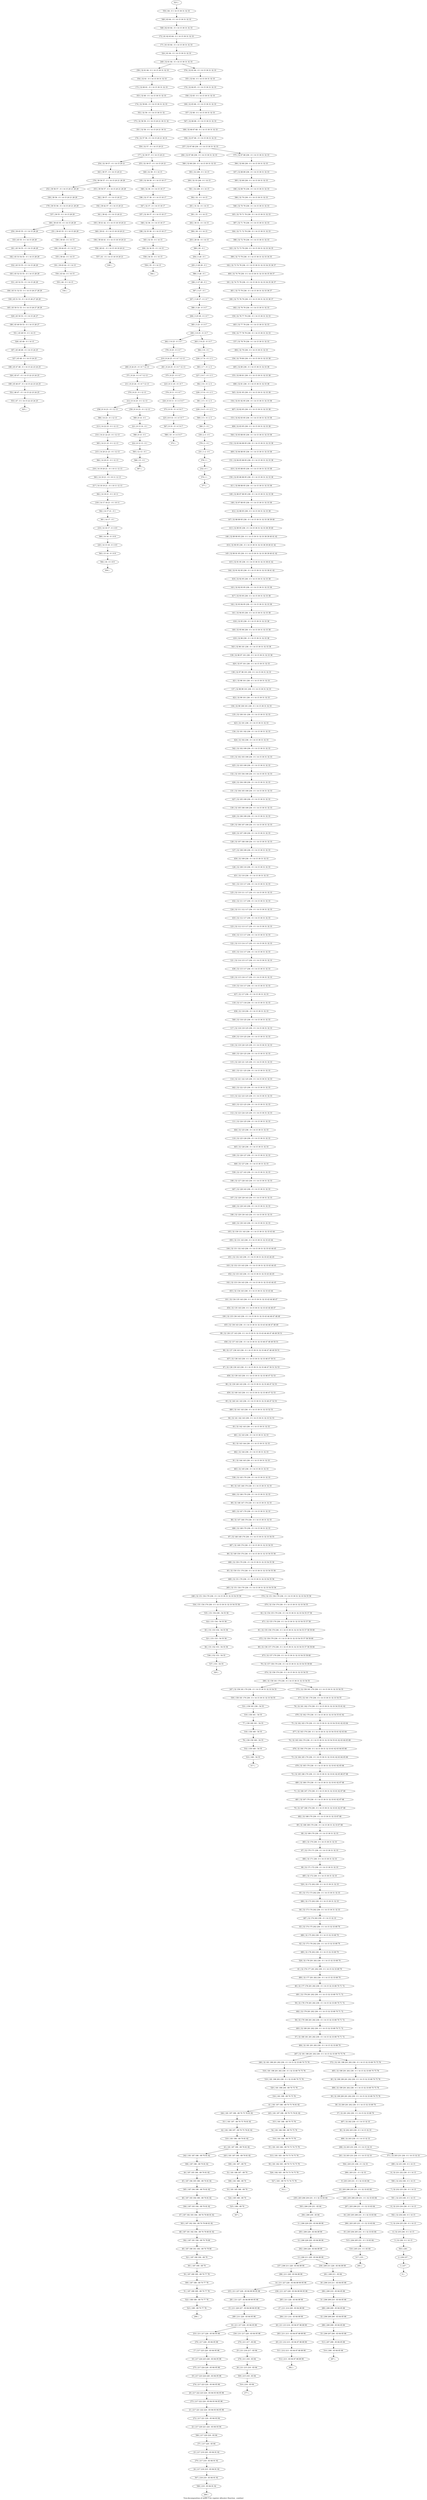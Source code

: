 digraph G {
graph [label="Tree-decomposition of width 5 for register allocator (function _comline)"]
0[label="0 | : "];
1[label="1 | 237 : "];
2[label="2 | 236 237 : "];
3[label="3 | 32 236 : 0 1 14 15 "];
4[label="4 | 32 235 236 : 0 1 14 15 "];
5[label="5 | 32 234 235 236 : 0 1 14 15 "];
6[label="6 | 32 233 234 236 : 0 1 14 15 "];
7[label="7 | 32 232 233 236 : 0 1 14 15 "];
8[label="8 | 32 231 232 236 : 0 1 14 15 "];
9[label="9 | 203 230 231 : 0 1 32 33 83 84 "];
10[label="10 | 203 206 230 231 : 0 1 32 33 83 84 "];
11[label="11 | 206 229 230 : 83 84 89 90 "];
12[label="12 | 206 228 229 : 83 84 89 90 "];
13[label="13 | 206 211 228 : 83 84 89 90 "];
14[label="14 | 211 227 228 : 83 84 89 90 95 96 "];
15[label="15 | 211 226 227 : 83 84 89 90 95 96 "];
16[label="16 | 211 217 226 : 83 84 95 96 "];
17[label="17 | 217 225 226 : 83 84 95 96 "];
18[label="18 | 217 224 225 226 : 83 84 95 96 "];
19[label="19 | 217 223 224 226 : 83 84 95 96 "];
20[label="20 | 217 222 223 224 : 83 84 93 94 95 96 "];
21[label="21 | 217 221 222 224 : 83 84 93 94 95 96 "];
22[label="22 | 217 220 221 224 : 83 84 93 94 "];
23[label="23 | 217 219 220 : 83 84 91 92 "];
24[label="24 | 217 218 219 : 83 84 91 92 "];
25[label="25 | 211 216 217 : 83 84 "];
26[label="26 | 211 215 216 : 83 84 "];
27[label="27 | 211 214 228 : 83 84 89 90 "];
28[label="28 | 211 213 214 : 83 84 87 88 89 90 "];
29[label="29 | 211 212 213 : 83 84 87 88 89 90 "];
30[label="30 | 206 210 211 : 83 84 85 86 "];
31[label="31 | 206 209 210 : 83 84 85 86 "];
32[label="32 | 206 208 209 : 83 84 85 86 "];
33[label="33 | 206 207 208 : 83 84 85 86 "];
34[label="34 | 203 205 206 231 : 0 1 32 33 83 84 "];
35[label="35 | 203 204 205 231 : 0 1 32 33 83 84 "];
36[label="36 | 32 202 203 236 : 0 1 14 15 32 33 "];
37[label="37 | 32 201 202 236 : 0 1 14 15 32 33 69 70 "];
38[label="38 | 32 200 201 202 236 : 0 1 14 15 32 33 69 70 "];
39[label="39 | 32 199 200 201 202 236 : 0 1 14 15 32 33 69 70 75 76 "];
40[label="40 | 32 198 199 201 202 236 : 0 1 14 15 32 33 69 70 75 76 "];
41[label="41 | 181 197 198 : 69 70 75 76 81 82 "];
42[label="42 | 181 196 197 : 69 70 75 76 81 82 "];
43[label="43 | 181 187 196 : 69 70 81 82 "];
44[label="44 | 187 195 196 : 69 70 81 82 "];
45[label="45 | 187 194 195 196 : 69 70 81 82 "];
46[label="46 | 187 193 194 196 : 69 70 81 82 "];
47[label="47 | 187 192 193 194 : 69 70 79 80 81 82 "];
48[label="48 | 187 191 192 194 : 69 70 79 80 81 82 "];
49[label="49 | 187 190 191 194 : 69 70 79 80 "];
50[label="50 | 187 189 190 : 69 70 77 78 "];
51[label="51 | 187 188 189 : 69 70 77 78 "];
52[label="52 | 181 186 187 : 69 70 "];
53[label="53 | 181 185 186 : 69 70 "];
54[label="54 | 181 184 198 : 69 70 75 76 "];
55[label="55 | 181 183 184 : 69 70 73 74 75 76 "];
56[label="56 | 181 182 183 : 69 70 73 74 75 76 "];
57[label="57 | 32 180 181 201 202 236 : 0 1 14 15 32 33 69 70 71 72 "];
58[label="58 | 32 179 180 201 202 236 : 0 1 14 15 32 33 69 70 71 72 "];
59[label="59 | 32 178 179 201 202 236 : 0 1 14 15 32 33 69 70 71 72 "];
60[label="60 | 32 177 178 201 202 236 : 0 1 14 15 32 33 69 70 71 72 "];
61[label="61 | 32 176 177 201 202 236 : 0 1 14 15 32 33 69 70 "];
62[label="62 | 32 175 176 202 236 : 0 1 14 15 32 33 69 70 "];
63[label="63 | 32 174 175 202 236 : 0 1 14 15 32 33 69 70 "];
64[label="64 | 32 173 174 202 236 : 0 1 14 15 30 31 32 33 "];
65[label="65 | 32 172 173 202 236 : 0 1 14 15 30 31 32 33 "];
66[label="66 | 32 171 172 236 : 0 1 14 15 30 31 32 33 "];
67[label="67 | 32 170 171 236 : 0 1 14 15 30 31 32 33 "];
68[label="68 | 32 169 170 236 : 0 1 14 15 30 31 32 33 "];
69[label="69 | 32 168 169 170 236 : 0 1 14 15 30 31 32 33 67 68 "];
70[label="70 | 32 167 168 170 236 : 0 1 14 15 30 31 32 33 61 62 67 68 "];
71[label="71 | 32 166 167 170 236 : 0 1 14 15 30 31 32 33 61 62 67 68 "];
72[label="72 | 32 165 166 170 236 : 0 1 14 15 30 31 32 33 61 62 65 66 67 68 "];
73[label="73 | 32 164 165 170 236 : 0 1 14 15 30 31 32 33 61 62 63 64 65 66 "];
74[label="74 | 32 163 164 170 236 : 0 1 14 15 30 31 32 33 54 55 61 62 63 64 65 66 "];
75[label="75 | 32 162 163 170 236 : 0 1 14 15 30 31 32 33 54 55 61 62 63 64 "];
76[label="76 | 32 161 162 170 236 : 0 1 14 15 30 31 32 33 54 55 61 62 "];
77[label="77 | 158 160 161 : 54 55 "];
78[label="78 | 158 159 160 : 54 55 "];
79[label="79 | 32 157 158 170 236 : 0 1 14 15 30 31 32 33 54 55 59 60 "];
80[label="80 | 32 156 157 170 236 : 0 1 14 15 30 31 32 33 54 55 57 58 59 60 "];
81[label="81 | 32 155 156 170 236 : 0 1 14 15 30 31 32 33 54 55 57 58 59 60 "];
82[label="82 | 32 154 155 170 236 : 0 1 14 15 30 31 32 33 54 55 57 58 "];
83[label="83 | 151 153 154 : 54 55 56 "];
84[label="84 | 151 152 153 : 54 55 56 "];
85[label="85 | 32 150 151 170 236 : 0 1 14 15 30 31 32 33 54 55 56 "];
86[label="86 | 32 149 150 170 236 : 0 1 14 15 30 31 32 33 54 55 56 "];
87[label="87 | 32 148 149 170 236 : 0 1 14 15 30 31 32 33 54 55 "];
88[label="88 | 32 147 148 170 236 : 0 1 14 15 30 31 32 33 "];
89[label="89 | 32 146 147 170 236 : 0 1 14 15 30 31 32 33 "];
90[label="90 | 32 145 146 170 236 : 0 1 14 15 30 31 32 33 "];
91[label="91 | 32 144 145 236 : 0 1 14 15 30 31 32 33 "];
92[label="92 | 32 143 144 236 : 0 1 14 15 30 31 32 33 "];
93[label="93 | 32 142 143 236 : 0 1 14 15 30 31 32 33 "];
94[label="94 | 32 141 142 143 236 : 0 1 14 15 30 31 32 33 52 53 "];
95[label="95 | 32 140 141 143 236 : 0 1 14 15 30 31 32 33 46 47 52 53 "];
96[label="96 | 32 139 140 143 236 : 0 1 14 15 30 31 32 33 46 47 52 53 "];
97[label="97 | 32 138 139 143 236 : 0 1 14 15 30 31 32 33 46 47 50 51 52 53 "];
98[label="98 | 32 137 138 143 236 : 0 1 14 15 30 31 32 33 46 47 48 49 50 51 "];
99[label="99 | 32 136 137 143 236 : 0 1 14 15 30 31 32 33 43 44 46 47 48 49 50 51 "];
100[label="100 | 32 135 136 143 236 : 0 1 14 15 30 31 32 33 43 44 46 47 48 49 "];
101[label="101 | 32 134 135 143 236 : 0 1 14 15 30 31 32 33 43 44 46 47 "];
102[label="102 | 32 133 134 143 236 : 0 1 14 15 30 31 32 33 43 44 45 "];
103[label="103 | 32 132 133 143 236 : 0 1 14 15 30 31 32 33 43 44 45 "];
104[label="104 | 32 131 132 143 236 : 0 1 14 15 30 31 32 33 43 44 45 "];
105[label="105 | 32 130 131 143 236 : 0 1 14 15 30 31 32 33 43 44 "];
106[label="106 | 32 129 130 143 236 : 0 1 14 15 30 31 32 33 "];
107[label="107 | 32 128 129 143 236 : 0 1 14 15 30 31 32 33 "];
108[label="108 | 32 127 128 143 236 : 0 1 14 15 30 31 32 33 "];
109[label="109 | 32 126 127 236 : 0 1 14 15 30 31 32 33 "];
110[label="110 | 32 125 126 236 : 0 1 14 15 30 31 32 33 "];
111[label="111 | 32 124 125 236 : 0 1 14 15 30 31 32 33 "];
112[label="112 | 32 123 124 125 236 : 0 1 14 15 30 31 32 33 "];
113[label="113 | 32 122 123 125 236 : 0 1 14 15 30 31 32 33 "];
114[label="114 | 32 121 122 125 236 : 0 1 14 15 30 31 32 33 "];
115[label="115 | 32 120 121 125 236 : 0 1 14 15 30 31 32 33 "];
116[label="116 | 32 119 120 125 236 : 0 1 14 15 30 31 32 33 "];
117[label="117 | 32 118 119 125 236 : 0 1 14 15 30 31 32 33 "];
118[label="118 | 32 117 118 236 : 0 1 14 15 30 31 32 33 "];
119[label="119 | 32 116 117 236 : 0 1 14 15 30 31 32 33 "];
120[label="120 | 32 115 116 117 236 : 0 1 14 15 30 31 32 33 "];
121[label="121 | 32 114 115 117 236 : 0 1 14 15 30 31 32 33 "];
122[label="122 | 32 113 114 117 236 : 0 1 14 15 30 31 32 33 "];
123[label="123 | 32 112 113 117 236 : 0 1 14 15 30 31 32 33 "];
124[label="124 | 32 111 112 117 236 : 0 1 14 15 30 31 32 33 "];
125[label="125 | 32 110 111 117 236 : 0 1 14 15 30 31 32 33 "];
126[label="126 | 32 109 110 236 : 0 1 14 15 30 31 32 33 "];
127[label="127 | 32 108 109 236 : 0 1 14 15 30 31 32 33 "];
128[label="128 | 32 107 108 109 236 : 0 1 14 15 30 31 32 33 "];
129[label="129 | 32 106 107 109 236 : 0 1 14 15 30 31 32 33 "];
130[label="130 | 32 105 106 109 236 : 0 1 14 15 30 31 32 33 "];
131[label="131 | 32 104 105 109 236 : 0 1 14 15 30 31 32 33 "];
132[label="132 | 32 103 104 109 236 : 0 1 14 15 30 31 32 33 "];
133[label="133 | 32 102 103 109 236 : 0 1 14 15 30 31 32 33 "];
134[label="134 | 32 101 102 236 : 0 1 14 15 30 31 32 33 "];
135[label="135 | 32 100 101 236 : 0 1 14 15 30 31 32 33 "];
136[label="136 | 32 99 100 101 236 : 0 1 14 15 30 31 32 33 "];
137[label="137 | 32 98 99 101 236 : 0 1 14 15 30 31 32 33 "];
138[label="138 | 32 97 98 101 236 : 0 1 14 15 30 31 32 33 "];
139[label="139 | 32 96 97 101 236 : 0 1 14 15 30 31 32 33 38 "];
140[label="140 | 32 95 96 236 : 0 1 14 15 30 31 32 33 38 "];
141[label="141 | 32 94 95 236 : 0 1 14 15 30 31 32 33 38 "];
142[label="142 | 32 93 94 95 236 : 0 1 14 15 30 31 32 33 38 "];
143[label="143 | 32 92 93 95 236 : 0 1 14 15 30 31 32 33 38 "];
144[label="144 | 32 91 92 95 236 : 0 1 14 15 30 31 32 33 38 41 42 "];
145[label="145 | 32 90 91 95 236 : 0 1 14 15 30 31 32 33 38 39 40 41 42 "];
146[label="146 | 32 89 90 95 236 : 0 1 14 15 30 31 32 33 38 39 40 41 42 "];
147[label="147 | 32 88 89 95 236 : 0 1 14 15 30 31 32 33 38 39 40 "];
148[label="148 | 32 87 88 95 236 : 0 1 14 15 30 31 32 33 38 "];
149[label="149 | 32 86 87 88 95 236 : 0 1 14 15 30 31 32 33 38 "];
150[label="150 | 32 85 86 88 95 236 : 0 1 14 15 30 31 32 33 38 "];
151[label="151 | 32 84 85 88 95 236 : 0 1 14 15 30 31 32 33 38 "];
152[label="152 | 32 83 84 88 95 236 : 0 1 14 15 30 31 32 33 38 "];
153[label="153 | 32 82 83 95 236 : 0 1 14 15 30 31 32 33 38 "];
154[label="154 | 32 81 82 95 236 : 0 1 14 15 30 31 32 33 38 "];
155[label="155 | 32 80 81 236 : 0 1 14 15 30 31 32 33 38 "];
156[label="156 | 32 79 80 236 : 0 1 14 15 30 31 32 33 38 "];
157[label="157 | 32 78 79 236 : 0 1 14 15 30 31 32 33 "];
158[label="158 | 32 77 78 79 236 : 0 1 14 15 30 31 32 33 "];
159[label="159 | 32 76 77 79 236 : 0 1 14 15 30 31 32 33 "];
160[label="160 | 32 75 76 79 236 : 0 1 14 15 30 31 32 33 36 37 "];
161[label="161 | 32 74 75 79 236 : 0 1 14 15 30 31 32 33 34 35 36 37 "];
162[label="162 | 32 73 74 79 236 : 0 1 14 15 30 31 32 33 34 35 36 37 "];
163[label="163 | 32 72 73 79 236 : 0 1 14 15 30 31 32 33 34 35 "];
164[label="164 | 32 71 72 79 236 : 0 1 14 15 30 31 32 33 "];
165[label="165 | 32 70 71 79 236 : 0 1 14 15 30 31 32 33 "];
166[label="166 | 32 69 70 236 : 0 1 14 15 30 31 32 33 "];
167[label="167 | 32 68 69 236 : 0 1 14 15 30 31 32 33 "];
168[label="168 | 32 66 67 68 : 0 1 14 15 30 31 32 33 "];
169[label="169 | 32 65 66 : 0 1 14 15 30 31 32 33 "];
170[label="170 | 32 64 65 : 0 1 14 15 30 31 32 33 "];
171[label="171 | 61 63 64 : 0 1 14 15 30 31 32 33 "];
172[label="172 | 61 62 63 64 : 0 1 14 15 30 31 32 33 "];
173[label="173 | 32 60 61 : 0 1 14 15 30 31 32 33 "];
174[label="174 | 32 59 60 : 0 1 14 15 30 31 32 33 "];
175[label="175 | 32 58 59 : 0 1 14 15 20 21 30 31 32 "];
176[label="176 | 32 57 58 : 0 1 14 15 20 21 30 31 "];
177[label="177 | 32 39 57 : 0 1 14 15 20 21 "];
178[label="178 | 39 56 57 : 0 1 14 15 20 21 28 29 "];
179[label="179 | 39 55 56 : 0 1 14 15 20 21 28 29 "];
180[label="180 | 39 45 55 : 0 1 14 15 28 29 "];
181[label="181 | 45 54 55 : 0 1 14 15 28 29 "];
182[label="182 | 45 53 54 55 : 0 1 14 15 28 29 "];
183[label="183 | 45 52 53 55 : 0 1 14 15 28 29 "];
184[label="184 | 45 51 52 53 : 0 1 14 15 26 27 28 29 "];
185[label="185 | 45 50 51 53 : 0 1 14 15 26 27 28 29 "];
186[label="186 | 45 49 50 53 : 0 1 14 15 26 27 "];
187[label="187 | 45 48 49 : 0 1 14 15 24 25 "];
188[label="188 | 45 47 48 : 0 1 14 15 22 23 24 25 "];
189[label="189 | 45 46 47 : 0 1 14 15 22 23 24 25 "];
190[label="190 | 39 44 45 : 0 1 14 15 "];
191[label="191 | 39 43 44 : 0 1 14 15 "];
192[label="192 | 39 42 57 : 0 1 14 15 20 21 "];
193[label="193 | 39 41 42 : 0 1 14 15 18 19 20 21 "];
194[label="194 | 39 40 41 : 0 1 14 15 18 19 20 21 "];
195[label="195 | 32 38 39 : 0 1 14 15 16 17 "];
196[label="196 | 32 37 38 : 0 1 14 15 16 17 "];
197[label="197 | 32 36 37 : 0 1 14 15 16 17 "];
198[label="198 | 32 35 36 : 0 1 14 15 16 17 "];
199[label="199 | 32 34 35 : 0 1 14 15 "];
200[label="200 | 32 33 236 : 0 1 14 15 "];
201[label="201 | 31 32 : 0 1 14 15 "];
202[label="202 | 30 31 : 0 1 14 15 "];
203[label="203 | 29 30 : 0 1 14 15 "];
204[label="204 | 3 29 : 0 1 "];
205[label="205 | 3 28 29 : 0 1 "];
206[label="206 | 3 27 28 : 0 1 "];
207[label="207 | 3 26 27 : 0 1 6 7 "];
208[label="208 | 3 25 26 : 0 1 6 7 "];
209[label="209 | 3 8 25 : 0 1 6 7 "];
210[label="210 | 8 24 25 : 0 1 6 7 12 13 "];
211[label="211 | 8 23 24 : 0 1 6 7 12 13 "];
212[label="212 | 8 14 23 : 0 1 12 13 "];
213[label="213 | 14 22 23 : 0 1 12 13 "];
214[label="214 | 14 21 22 23 : 0 1 12 13 "];
215[label="215 | 14 20 21 23 : 0 1 12 13 "];
216[label="216 | 14 19 20 21 : 0 1 10 11 12 13 "];
217[label="217 | 14 18 19 21 : 0 1 10 11 12 13 "];
218[label="218 | 14 17 18 21 : 0 1 10 11 "];
219[label="219 | 14 16 17 : 0 1 8 9 "];
220[label="220 | 14 15 16 : 0 1 8 9 "];
221[label="221 | 8 13 14 : 0 1 "];
222[label="222 | 8 12 13 : 0 1 "];
223[label="223 | 8 11 25 : 0 1 6 7 "];
224[label="224 | 8 10 11 : 0 1 4 5 6 7 "];
225[label="225 | 8 9 10 : 0 1 4 5 6 7 "];
226[label="226 | 3 7 8 : 0 1 2 3 "];
227[label="227 | 3 6 7 : 0 1 2 3 "];
228[label="228 | 3 5 6 : 0 1 2 3 "];
229[label="229 | 3 4 5 : 0 1 2 3 "];
230[label="230 | 2 3 : 0 1 "];
231[label="231 | 1 2 : 0 1 "];
232[label="232 | 0 1 : "];
233[label="233 | 211 217 226 : 83 84 95 96 "];
234[label="234 | 211 217 226 : 83 84 95 96 "];
235[label="235 | 211 227 228 : 83 84 89 90 95 96 "];
236[label="236 | 211 227 228 : 83 84 89 90 95 96 "];
237[label="237 | 206 211 228 : 83 84 89 90 "];
238[label="238 | 206 211 228 : 83 84 89 90 "];
239[label="239 | 203 206 230 231 : 0 1 32 33 83 84 "];
240[label="240 | 203 206 230 231 : 0 1 32 33 83 84 "];
241[label="241 | 32 203 231 236 : 0 1 14 15 32 33 "];
242[label="242 | 181 187 196 : 69 70 81 82 "];
243[label="243 | 181 187 196 : 69 70 81 82 "];
244[label="244 | 181 197 198 : 69 70 75 76 81 82 "];
245[label="245 | 181 197 198 : 69 70 75 76 81 82 "];
246[label="246 | 32 181 198 201 202 236 : 0 1 14 15 32 33 69 70 75 76 "];
247[label="247 | 32 158 161 170 236 : 0 1 14 15 30 31 32 33 54 55 "];
248[label="248 | 32 151 154 170 236 : 0 1 14 15 30 31 32 33 54 55 56 "];
249[label="249 | 32 61 64 : 0 1 14 15 30 31 32 33 "];
250[label="250 | 39 45 55 : 0 1 14 15 28 29 "];
251[label="251 | 39 45 55 : 0 1 14 15 28 29 "];
252[label="252 | 39 56 57 : 0 1 14 15 20 21 28 29 "];
253[label="253 | 39 56 57 : 0 1 14 15 20 21 28 29 "];
254[label="254 | 32 39 57 : 0 1 14 15 20 21 "];
255[label="255 | 32 39 57 : 0 1 14 15 20 21 "];
256[label="256 | 32 61 64 : 0 1 14 15 30 31 32 33 "];
257[label="257 | 32 67 68 236 : 0 1 14 15 30 31 32 33 "];
258[label="258 | 8 14 23 : 0 1 12 13 "];
259[label="259 | 8 14 23 : 0 1 12 13 "];
260[label="260 | 8 24 25 : 0 1 6 7 12 13 "];
261[label="261 | 8 24 25 : 0 1 6 7 12 13 "];
262[label="262 | 3 8 25 : 0 1 6 7 "];
263[label="263 | 3 8 25 : 0 1 6 7 "];
264[label="264 | 32 67 68 236 : 0 1 14 15 30 31 32 33 "];
265[label="265 | 32 151 154 170 236 : 0 1 14 15 30 31 32 33 54 55 56 "];
266[label="266 | 32 158 161 170 236 : 0 1 14 15 30 31 32 33 54 55 "];
267[label="267 | 32 181 198 201 202 236 : 0 1 14 15 32 33 69 70 75 76 "];
268[label="268 | 32 203 231 236 : 0 1 14 15 32 33 "];
269[label="269 | : "];
270[label="270 | 217 219 : 83 84 91 92 "];
271[label="271 | 217 220 : 83 84 "];
272[label="272 | 217 221 224 : 83 84 93 94 "];
273[label="273 | 217 222 224 : 83 84 93 94 95 96 "];
274[label="274 | 217 223 224 : 83 84 95 96 "];
275[label="275 | 217 224 226 : 83 84 95 96 "];
276[label="276 | 217 226 : 83 84 95 96 "];
277[label="277 | : "];
278[label="278 | 211 216 : 83 84 "];
279[label="279 | 211 217 : 83 84 "];
280[label="280 | 211 226 : 83 84 95 96 "];
281[label="281 | 211 227 : 83 84 89 90 95 96 "];
282[label="282 | : "];
283[label="283 | 211 213 : 83 84 87 88 89 90 "];
284[label="284 | 211 214 : 83 84 89 90 "];
285[label="285 | 211 228 : 83 84 89 90 "];
286[label="286 | 211 228 : 83 84 89 90 "];
287[label="287 | : "];
288[label="288 | 206 208 : 83 84 85 86 "];
289[label="289 | 206 209 : 83 84 85 86 "];
290[label="290 | 206 210 : 83 84 85 86 "];
291[label="291 | 206 211 : 83 84 "];
292[label="292 | 206 228 : 83 84 89 90 "];
293[label="293 | 206 229 : 83 84 89 90 "];
294[label="294 | 206 230 : 83 84 "];
295[label="295 | : "];
296[label="296 | 203 205 231 : 0 1 32 33 83 84 "];
297[label="297 | 203 206 231 : 0 1 32 33 83 84 "];
298[label="298 | 203 231 : 0 1 32 33 "];
299[label="299 | : "];
300[label="300 | 187 189 : 69 70 77 78 "];
301[label="301 | 187 190 : 69 70 "];
302[label="302 | 187 191 194 : 69 70 79 80 "];
303[label="303 | 187 192 194 : 69 70 79 80 81 82 "];
304[label="304 | 187 193 194 : 69 70 81 82 "];
305[label="305 | 187 194 196 : 69 70 81 82 "];
306[label="306 | 187 196 : 69 70 81 82 "];
307[label="307 | : "];
308[label="308 | 181 186 : 69 70 "];
309[label="309 | 181 187 : 69 70 "];
310[label="310 | 181 196 : 69 70 81 82 "];
311[label="311 | 181 197 : 69 70 75 76 81 82 "];
312[label="312 | : "];
313[label="313 | 181 183 : 69 70 73 74 75 76 "];
314[label="314 | 181 184 : 69 70 75 76 "];
315[label="315 | 181 198 : 69 70 75 76 "];
316[label="316 | 181 198 : 69 70 75 76 "];
317[label="317 | : "];
318[label="318 | 158 160 : 54 55 "];
319[label="319 | 158 161 : 54 55 "];
320[label="320 | : "];
321[label="321 | 151 153 : 54 55 56 "];
322[label="322 | 151 154 : 54 55 56 "];
323[label="323 | : "];
324[label="324 | 61 64 : 0 1 14 15 30 31 32 33 "];
325[label="325 | : "];
326[label="326 | 45 47 : 0 1 14 15 22 23 24 25 "];
327[label="327 | 45 48 : 0 1 14 15 24 25 "];
328[label="328 | 45 49 : 0 1 14 15 "];
329[label="329 | 45 50 53 : 0 1 14 15 26 27 "];
330[label="330 | 45 51 53 : 0 1 14 15 26 27 28 29 "];
331[label="331 | 45 52 53 : 0 1 14 15 28 29 "];
332[label="332 | 45 53 55 : 0 1 14 15 28 29 "];
333[label="333 | 45 55 : 0 1 14 15 28 29 "];
334[label="334 | : "];
335[label="335 | 39 44 : 0 1 14 15 "];
336[label="336 | 39 45 : 0 1 14 15 "];
337[label="337 | 39 55 : 0 1 14 15 28 29 "];
338[label="338 | 39 56 : 0 1 14 15 20 21 28 29 "];
339[label="339 | : "];
340[label="340 | 39 41 : 0 1 14 15 18 19 20 21 "];
341[label="341 | 39 42 : 0 1 14 15 20 21 "];
342[label="342 | 39 57 : 0 1 14 15 20 21 "];
343[label="343 | 39 57 : 0 1 14 15 20 21 "];
344[label="344 | : "];
345[label="345 | 32 35 : 0 1 14 15 "];
346[label="346 | 32 36 : 0 1 14 15 16 17 "];
347[label="347 | 32 37 : 0 1 14 15 16 17 "];
348[label="348 | 32 38 : 0 1 14 15 16 17 "];
349[label="349 | 32 39 : 0 1 14 15 "];
350[label="350 | 32 57 : 0 1 14 15 20 21 "];
351[label="351 | 32 58 : 0 1 14 15 20 21 30 31 "];
352[label="352 | 32 59 : 0 1 14 15 30 31 32 "];
353[label="353 | 32 60 : 0 1 14 15 30 31 32 33 "];
354[label="354 | 32 61 : 0 1 14 15 30 31 32 33 "];
355[label="355 | 32 64 : 0 1 14 15 30 31 32 33 "];
356[label="356 | 32 65 : 0 1 14 15 30 31 32 33 "];
357[label="357 | 32 66 : 0 1 14 15 30 31 32 33 "];
358[label="358 | 32 67 68 : 0 1 14 15 30 31 32 33 "];
359[label="359 | : "];
360[label="360 | 14 16 : 0 1 8 9 "];
361[label="361 | 14 17 : 0 1 "];
362[label="362 | 14 18 21 : 0 1 10 11 "];
363[label="363 | 14 19 21 : 0 1 10 11 12 13 "];
364[label="364 | 14 20 21 : 0 1 12 13 "];
365[label="365 | 14 21 23 : 0 1 12 13 "];
366[label="366 | 14 23 : 0 1 12 13 "];
367[label="367 | : "];
368[label="368 | 8 13 : 0 1 "];
369[label="369 | 8 14 : 0 1 "];
370[label="370 | 8 23 : 0 1 12 13 "];
371[label="371 | 8 24 : 0 1 6 7 12 13 "];
372[label="372 | : "];
373[label="373 | 8 10 : 0 1 4 5 6 7 "];
374[label="374 | 8 11 : 0 1 6 7 "];
375[label="375 | 8 25 : 0 1 6 7 "];
376[label="376 | 8 25 : 0 1 6 7 "];
377[label="377 | : "];
378[label="378 | 1 : "];
379[label="379 | 2 : 0 1 "];
380[label="380 | 3 : 0 1 "];
381[label="381 | 3 5 : 0 1 2 3 "];
382[label="382 | 3 6 : 0 1 2 3 "];
383[label="383 | 3 7 : 0 1 2 3 "];
384[label="384 | 3 8 : 0 1 "];
385[label="385 | 3 25 : 0 1 6 7 "];
386[label="386 | 3 26 : 0 1 6 7 "];
387[label="387 | 3 27 : 0 1 "];
388[label="388 | 3 28 : 0 1 "];
389[label="389 | 29 : 0 1 "];
390[label="390 | 30 : 0 1 14 15 "];
391[label="391 | 31 : 0 1 14 15 "];
392[label="392 | 32 : 0 1 14 15 "];
393[label="393 | 32 236 : 0 1 14 15 "];
394[label="394 | 32 68 236 : 0 1 14 15 30 31 32 33 "];
395[label="395 | 32 69 236 : 0 1 14 15 30 31 32 33 "];
396[label="396 | 32 70 236 : 0 1 14 15 30 31 32 33 "];
397[label="397 | 32 71 79 236 : 0 1 14 15 30 31 32 33 "];
398[label="398 | 32 72 79 236 : 0 1 14 15 30 31 32 33 "];
399[label="399 | 32 73 79 236 : 0 1 14 15 30 31 32 33 34 35 "];
400[label="400 | 32 74 79 236 : 0 1 14 15 30 31 32 33 34 35 36 37 "];
401[label="401 | 32 75 79 236 : 0 1 14 15 30 31 32 33 36 37 "];
402[label="402 | 32 76 79 236 : 0 1 14 15 30 31 32 33 "];
403[label="403 | 32 77 79 236 : 0 1 14 15 30 31 32 33 "];
404[label="404 | 32 79 236 : 0 1 14 15 30 31 32 33 "];
405[label="405 | 32 80 236 : 0 1 14 15 30 31 32 33 38 "];
406[label="406 | 32 81 236 : 0 1 14 15 30 31 32 33 38 "];
407[label="407 | 32 82 95 236 : 0 1 14 15 30 31 32 33 38 "];
408[label="408 | 32 83 95 236 : 0 1 14 15 30 31 32 33 38 "];
409[label="409 | 32 84 88 95 236 : 0 1 14 15 30 31 32 33 38 "];
410[label="410 | 32 85 88 95 236 : 0 1 14 15 30 31 32 33 38 "];
411[label="411 | 32 86 88 95 236 : 0 1 14 15 30 31 32 33 38 "];
412[label="412 | 32 88 95 236 : 0 1 14 15 30 31 32 33 38 "];
413[label="413 | 32 89 95 236 : 0 1 14 15 30 31 32 33 38 39 40 "];
414[label="414 | 32 90 95 236 : 0 1 14 15 30 31 32 33 38 39 40 41 42 "];
415[label="415 | 32 91 95 236 : 0 1 14 15 30 31 32 33 38 41 42 "];
416[label="416 | 32 92 95 236 : 0 1 14 15 30 31 32 33 38 "];
417[label="417 | 32 93 95 236 : 0 1 14 15 30 31 32 33 38 "];
418[label="418 | 32 95 236 : 0 1 14 15 30 31 32 33 38 "];
419[label="419 | 32 96 236 : 0 1 14 15 30 31 32 33 38 "];
420[label="420 | 32 97 101 236 : 0 1 14 15 30 31 32 33 "];
421[label="421 | 32 98 101 236 : 0 1 14 15 30 31 32 33 "];
422[label="422 | 32 99 101 236 : 0 1 14 15 30 31 32 33 "];
423[label="423 | 32 101 236 : 0 1 14 15 30 31 32 33 "];
424[label="424 | 32 102 236 : 0 1 14 15 30 31 32 33 "];
425[label="425 | 32 103 109 236 : 0 1 14 15 30 31 32 33 "];
426[label="426 | 32 104 109 236 : 0 1 14 15 30 31 32 33 "];
427[label="427 | 32 105 109 236 : 0 1 14 15 30 31 32 33 "];
428[label="428 | 32 106 109 236 : 0 1 14 15 30 31 32 33 "];
429[label="429 | 32 107 109 236 : 0 1 14 15 30 31 32 33 "];
430[label="430 | 32 109 236 : 0 1 14 15 30 31 32 33 "];
431[label="431 | 32 110 236 : 0 1 14 15 30 31 32 33 "];
432[label="432 | 32 111 117 236 : 0 1 14 15 30 31 32 33 "];
433[label="433 | 32 112 117 236 : 0 1 14 15 30 31 32 33 "];
434[label="434 | 32 113 117 236 : 0 1 14 15 30 31 32 33 "];
435[label="435 | 32 114 117 236 : 0 1 14 15 30 31 32 33 "];
436[label="436 | 32 115 117 236 : 0 1 14 15 30 31 32 33 "];
437[label="437 | 32 117 236 : 0 1 14 15 30 31 32 33 "];
438[label="438 | 32 118 236 : 0 1 14 15 30 31 32 33 "];
439[label="439 | 32 119 125 236 : 0 1 14 15 30 31 32 33 "];
440[label="440 | 32 120 125 236 : 0 1 14 15 30 31 32 33 "];
441[label="441 | 32 121 125 236 : 0 1 14 15 30 31 32 33 "];
442[label="442 | 32 122 125 236 : 0 1 14 15 30 31 32 33 "];
443[label="443 | 32 123 125 236 : 0 1 14 15 30 31 32 33 "];
444[label="444 | 32 125 236 : 0 1 14 15 30 31 32 33 "];
445[label="445 | 32 126 236 : 0 1 14 15 30 31 32 33 "];
446[label="446 | 32 127 236 : 0 1 14 15 30 31 32 33 "];
447[label="447 | 32 128 143 236 : 0 1 14 15 30 31 32 33 "];
448[label="448 | 32 129 143 236 : 0 1 14 15 30 31 32 33 "];
449[label="449 | 32 130 143 236 : 0 1 14 15 30 31 32 33 "];
450[label="450 | 32 131 143 236 : 0 1 14 15 30 31 32 33 43 44 "];
451[label="451 | 32 132 143 236 : 0 1 14 15 30 31 32 33 43 44 45 "];
452[label="452 | 32 133 143 236 : 0 1 14 15 30 31 32 33 43 44 45 "];
453[label="453 | 32 134 143 236 : 0 1 14 15 30 31 32 33 43 44 "];
454[label="454 | 32 135 143 236 : 0 1 14 15 30 31 32 33 43 44 46 47 "];
455[label="455 | 32 136 143 236 : 0 1 14 15 30 31 32 33 43 44 46 47 48 49 "];
456[label="456 | 32 137 143 236 : 0 1 14 15 30 31 32 33 46 47 48 49 50 51 "];
457[label="457 | 32 138 143 236 : 0 1 14 15 30 31 32 33 46 47 50 51 "];
458[label="458 | 32 139 143 236 : 0 1 14 15 30 31 32 33 46 47 52 53 "];
459[label="459 | 32 140 143 236 : 0 1 14 15 30 31 32 33 46 47 52 53 "];
460[label="460 | 32 141 143 236 : 0 1 14 15 30 31 32 33 52 53 "];
461[label="461 | 32 143 236 : 0 1 14 15 30 31 32 33 "];
462[label="462 | 32 144 236 : 0 1 14 15 30 31 32 33 "];
463[label="463 | 32 145 236 : 0 1 14 15 30 31 32 33 "];
464[label="464 | 32 146 170 236 : 0 1 14 15 30 31 32 33 "];
465[label="465 | 32 147 170 236 : 0 1 14 15 30 31 32 33 "];
466[label="466 | 32 148 170 236 : 0 1 14 15 30 31 32 33 "];
467[label="467 | 32 149 170 236 : 0 1 14 15 30 31 32 33 54 55 "];
468[label="468 | 32 150 170 236 : 0 1 14 15 30 31 32 33 54 55 56 "];
469[label="469 | 32 151 170 236 : 0 1 14 15 30 31 32 33 54 55 56 "];
470[label="470 | 32 154 170 236 : 0 1 14 15 30 31 32 33 54 55 "];
471[label="471 | 32 155 170 236 : 0 1 14 15 30 31 32 33 54 55 57 58 "];
472[label="472 | 32 156 170 236 : 0 1 14 15 30 31 32 33 54 55 57 58 59 60 "];
473[label="473 | 32 157 170 236 : 0 1 14 15 30 31 32 33 54 55 59 60 "];
474[label="474 | 32 158 170 236 : 0 1 14 15 30 31 32 33 54 55 "];
475[label="475 | 32 161 170 236 : 0 1 14 15 30 31 32 33 54 55 "];
476[label="476 | 32 162 170 236 : 0 1 14 15 30 31 32 33 54 55 61 62 "];
477[label="477 | 32 163 170 236 : 0 1 14 15 30 31 32 33 54 55 61 62 63 64 "];
478[label="478 | 32 164 170 236 : 0 1 14 15 30 31 32 33 61 62 63 64 65 66 "];
479[label="479 | 32 165 170 236 : 0 1 14 15 30 31 32 33 61 62 65 66 "];
480[label="480 | 32 166 170 236 : 0 1 14 15 30 31 32 33 61 62 67 68 "];
481[label="481 | 32 167 170 236 : 0 1 14 15 30 31 32 33 61 62 67 68 "];
482[label="482 | 32 168 170 236 : 0 1 14 15 30 31 32 33 67 68 "];
483[label="483 | 32 170 236 : 0 1 14 15 30 31 32 33 "];
484[label="484 | 32 171 236 : 0 1 14 15 30 31 32 33 "];
485[label="485 | 32 172 236 : 0 1 14 15 30 31 32 33 "];
486[label="486 | 32 173 202 236 : 0 1 14 15 30 31 32 33 "];
487[label="487 | 32 174 202 236 : 0 1 14 15 32 33 "];
488[label="488 | 32 175 202 236 : 0 1 14 15 32 33 69 70 "];
489[label="489 | 32 176 202 236 : 0 1 14 15 32 33 69 70 "];
490[label="490 | 32 177 201 202 236 : 0 1 14 15 32 33 69 70 "];
491[label="491 | 32 178 201 202 236 : 0 1 14 15 32 33 69 70 71 72 "];
492[label="492 | 32 179 201 202 236 : 0 1 14 15 32 33 69 70 71 72 "];
493[label="493 | 32 180 201 202 236 : 0 1 14 15 32 33 69 70 71 72 "];
494[label="494 | 32 181 201 202 236 : 0 1 14 15 32 33 69 70 "];
495[label="495 | 32 198 201 202 236 : 0 1 14 15 32 33 69 70 75 76 "];
496[label="496 | 32 199 201 202 236 : 0 1 14 15 32 33 69 70 75 76 "];
497[label="497 | 32 202 236 : 0 1 14 15 32 33 "];
498[label="498 | 32 203 236 : 0 1 14 15 32 33 "];
499[label="499 | 32 231 236 : 0 1 14 15 "];
500[label="500 | 32 232 236 : 0 1 14 15 "];
501[label="501 | 32 233 236 : 0 1 14 15 "];
502[label="502 | 32 234 236 : 0 1 14 15 "];
503[label="503 | 236 : "];
504[label="504 | 203 231 236 : 0 1 32 33 "];
505[label="505 | 206 230 231 : 83 84 "];
506[label="506 | 217 220 224 : 83 84 "];
507[label="507 | 218 219 : 83 84 91 92 "];
508[label="508 | 219 : 83 84 91 92 "];
509[label="509 | 215 216 : 83 84 "];
510[label="510 | 216 : 83 84 "];
511[label="511 | 212 213 : 83 84 87 88 89 90 "];
512[label="512 | 213 : 83 84 87 88 89 90 "];
513[label="513 | 207 208 : 83 84 85 86 "];
514[label="514 | 208 : 83 84 85 86 "];
515[label="515 | 204 205 231 : 0 1 33 83 84 "];
516[label="516 | 205 231 : 0 1 83 84 "];
517[label="517 | 231 : "];
518[label="518 | 181 198 201 202 236 : 0 1 32 33 69 70 75 76 "];
519[label="519 | 181 198 202 236 : 0 1 32 33 69 70 75 76 "];
520[label="520 | 181 198 236 : 69 70 75 76 "];
521[label="521 | 187 190 194 : 69 70 "];
522[label="522 | 188 189 : 69 70 77 78 "];
523[label="523 | 189 : 69 70 77 78 "];
524[label="524 | 185 186 : 69 70 "];
525[label="525 | 186 : 69 70 "];
526[label="526 | 182 183 : 69 70 73 74 75 76 "];
527[label="527 | 183 : 69 70 73 74 75 76 "];
528[label="528 | 32 176 201 202 236 : 0 1 14 15 32 33 69 70 "];
529[label="529 | 32 172 202 236 : 0 1 14 15 30 31 32 33 "];
530[label="530 | 158 161 170 236 : 0 1 14 15 30 31 32 33 54 55 "];
531[label="531 | 158 161 236 : 54 55 "];
532[label="532 | 159 160 : 54 55 "];
533[label="533 | 160 : 54 55 "];
534[label="534 | 151 154 170 236 : 0 1 14 15 30 31 32 33 54 55 56 "];
535[label="535 | 151 154 236 : 54 55 56 "];
536[label="536 | 152 153 : 54 55 "];
537[label="537 | 153 : 54 55 "];
538[label="538 | 32 145 170 236 : 0 1 14 15 30 31 32 33 "];
539[label="539 | 32 127 143 236 : 0 1 14 15 30 31 32 33 "];
540[label="540 | 32 118 125 236 : 0 1 14 15 30 31 32 33 "];
541[label="541 | 32 110 117 236 : 0 1 14 15 30 31 32 33 "];
542[label="542 | 32 102 109 236 : 0 1 14 15 30 31 32 33 "];
543[label="543 | 32 96 101 236 : 0 1 14 15 30 31 32 33 38 "];
544[label="544 | 32 83 88 95 236 : 0 1 14 15 30 31 32 33 38 "];
545[label="545 | 32 81 95 236 : 0 1 14 15 30 31 32 33 38 "];
546[label="546 | 32 70 79 236 : 0 1 14 15 30 31 32 33 "];
547[label="547 | 32 66 68 : 0 1 14 15 30 31 32 33 "];
548[label="548 | 62 63 64 : 0 1 14 15 30 31 32 33 "];
549[label="549 | 63 64 : 0 1 14 15 30 31 32 33 "];
550[label="550 | 64 : 0 1 14 15 30 31 32 33 "];
551[label="551 | 45 49 53 : 0 1 14 15 "];
552[label="552 | 46 47 : 0 1 14 15 22 23 24 25 "];
553[label="553 | 47 : 0 1 14 15 22 23 24 25 "];
554[label="554 | 43 44 : 0 1 14 15 "];
555[label="555 | 44 : 0 1 14 15 "];
556[label="556 | 40 41 : 0 1 14 15 18 19 20 21 "];
557[label="557 | 41 : 0 1 14 15 18 19 20 21 "];
558[label="558 | 34 35 : 0 1 14 15 "];
559[label="559 | 35 : 0 1 14 15 "];
560[label="560 | 32 68 236 : 0 1 14 15 30 31 32 33 "];
561[label="561 | 32 236 : 0 1 14 15 "];
562[label="562 | 14 17 21 : 0 1 "];
563[label="563 | 15 16 : 0 1 8 9 "];
564[label="564 | 16 : 0 1 8 9 "];
565[label="565 | 12 13 : 0 1 "];
566[label="566 | 13 : 0 1 "];
567[label="567 | 9 10 : 0 1 4 5 6 7 "];
568[label="568 | 10 : 0 1 4 5 6 7 "];
569[label="569 | 3 5 : 0 1 2 3 "];
570[label="570 | 1 : "];
571[label="571 | 32 203 231 236 : 0 1 14 15 32 33 "];
572[label="572 | 32 181 198 201 202 236 : 0 1 14 15 32 33 69 70 75 76 "];
573[label="573 | 32 158 161 170 236 : 0 1 14 15 30 31 32 33 54 55 "];
574[label="574 | 32 151 154 170 236 : 0 1 14 15 30 31 32 33 54 55 56 "];
575[label="575 | 32 67 68 236 : 0 1 14 15 30 31 32 33 "];
576[label="576 | 32 61 64 : 0 1 14 15 30 31 32 33 "];
9->10 ;
17->18 ;
44->45 ;
181->182 ;
204->205 ;
213->214 ;
16->233 ;
16->234 ;
14->235 ;
14->236 ;
13->237 ;
13->238 ;
10->239 ;
10->240 ;
43->242 ;
43->243 ;
41->244 ;
41->245 ;
180->250 ;
180->251 ;
178->252 ;
178->253 ;
177->254 ;
177->255 ;
212->258 ;
212->259 ;
210->260 ;
210->261 ;
209->262 ;
209->263 ;
270->24 ;
23->270 ;
271->23 ;
272->22 ;
21->272 ;
273->21 ;
20->273 ;
274->20 ;
19->274 ;
275->19 ;
18->275 ;
276->17 ;
233->276 ;
278->26 ;
25->278 ;
279->25 ;
234->279 ;
280->16 ;
15->280 ;
281->15 ;
235->281 ;
283->29 ;
28->283 ;
284->28 ;
27->284 ;
285->27 ;
236->285 ;
286->14 ;
237->286 ;
288->33 ;
32->288 ;
289->32 ;
31->289 ;
290->31 ;
30->290 ;
291->30 ;
238->291 ;
292->13 ;
12->292 ;
293->12 ;
11->293 ;
294->11 ;
296->35 ;
34->296 ;
297->34 ;
240->297 ;
298->9 ;
300->51 ;
50->300 ;
301->50 ;
302->49 ;
48->302 ;
303->48 ;
47->303 ;
304->47 ;
46->304 ;
305->46 ;
45->305 ;
306->44 ;
242->306 ;
308->53 ;
52->308 ;
309->52 ;
243->309 ;
310->43 ;
42->310 ;
311->42 ;
244->311 ;
313->56 ;
55->313 ;
314->55 ;
54->314 ;
315->54 ;
245->315 ;
316->41 ;
318->78 ;
77->318 ;
319->77 ;
321->84 ;
83->321 ;
322->83 ;
326->189 ;
188->326 ;
327->188 ;
187->327 ;
328->187 ;
329->186 ;
185->329 ;
330->185 ;
184->330 ;
331->184 ;
183->331 ;
332->183 ;
182->332 ;
333->181 ;
250->333 ;
335->191 ;
190->335 ;
336->190 ;
251->336 ;
337->180 ;
179->337 ;
338->179 ;
252->338 ;
340->194 ;
193->340 ;
341->193 ;
192->341 ;
342->192 ;
253->342 ;
343->178 ;
254->343 ;
345->199 ;
198->345 ;
346->198 ;
197->346 ;
347->197 ;
196->347 ;
348->196 ;
195->348 ;
349->195 ;
255->349 ;
350->177 ;
176->350 ;
351->176 ;
175->351 ;
352->175 ;
174->352 ;
353->174 ;
173->353 ;
354->173 ;
256->354 ;
360->220 ;
219->360 ;
361->219 ;
362->218 ;
217->362 ;
363->217 ;
216->363 ;
364->216 ;
215->364 ;
365->215 ;
214->365 ;
366->213 ;
258->366 ;
368->222 ;
221->368 ;
369->221 ;
259->369 ;
370->212 ;
211->370 ;
371->211 ;
260->371 ;
373->225 ;
224->373 ;
374->224 ;
223->374 ;
375->223 ;
261->375 ;
376->210 ;
262->376 ;
378->232 ;
231->378 ;
379->231 ;
230->379 ;
380->230 ;
381->229 ;
228->381 ;
382->228 ;
227->382 ;
383->227 ;
226->383 ;
384->226 ;
263->384 ;
385->209 ;
208->385 ;
386->208 ;
207->386 ;
387->207 ;
206->387 ;
388->206 ;
205->388 ;
389->204 ;
203->389 ;
390->203 ;
202->390 ;
391->202 ;
201->391 ;
392->201 ;
393->200 ;
504->298 ;
241->504 ;
505->294 ;
239->505 ;
506->271 ;
22->506 ;
24->507 ;
508->269 ;
507->508 ;
26->509 ;
510->277 ;
509->510 ;
29->511 ;
512->282 ;
511->512 ;
33->513 ;
514->287 ;
513->514 ;
35->515 ;
515->516 ;
517->295 ;
516->517 ;
246->518 ;
518->519 ;
520->316 ;
519->520 ;
521->301 ;
49->521 ;
51->522 ;
523->299 ;
522->523 ;
53->524 ;
525->307 ;
524->525 ;
56->526 ;
527->312 ;
526->527 ;
247->530 ;
531->319 ;
530->531 ;
78->532 ;
533->317 ;
532->533 ;
248->534 ;
535->322 ;
534->535 ;
84->536 ;
537->320 ;
536->537 ;
551->328 ;
186->551 ;
189->552 ;
553->325 ;
552->553 ;
191->554 ;
555->334 ;
554->555 ;
194->556 ;
557->339 ;
556->557 ;
199->558 ;
559->344 ;
558->559 ;
560->393 ;
264->560 ;
561->392 ;
200->561 ;
562->361 ;
218->562 ;
220->563 ;
564->359 ;
563->564 ;
222->565 ;
566->367 ;
565->566 ;
225->567 ;
568->372 ;
567->568 ;
569->380 ;
229->569 ;
570->377 ;
232->570 ;
323->550 ;
550->549 ;
549->548 ;
548->172 ;
172->171 ;
171->324 ;
324->249 ;
355->170 ;
170->356 ;
356->169 ;
169->357 ;
357->547 ;
547->168 ;
168->358 ;
358->257 ;
394->167 ;
167->395 ;
395->166 ;
166->396 ;
396->546 ;
546->165 ;
165->397 ;
397->164 ;
164->398 ;
398->163 ;
163->399 ;
399->162 ;
162->400 ;
400->161 ;
161->401 ;
401->160 ;
160->402 ;
402->159 ;
159->403 ;
403->158 ;
158->157 ;
157->404 ;
404->156 ;
156->405 ;
405->155 ;
155->406 ;
406->545 ;
545->154 ;
154->407 ;
407->153 ;
153->408 ;
408->544 ;
544->152 ;
152->409 ;
409->151 ;
151->410 ;
410->150 ;
150->411 ;
411->149 ;
149->148 ;
148->412 ;
412->147 ;
147->413 ;
413->146 ;
146->414 ;
414->145 ;
145->415 ;
415->144 ;
144->416 ;
416->143 ;
143->417 ;
417->142 ;
142->141 ;
141->418 ;
418->140 ;
140->419 ;
419->543 ;
543->139 ;
139->420 ;
420->138 ;
138->421 ;
421->137 ;
137->422 ;
422->136 ;
136->135 ;
135->423 ;
423->134 ;
134->424 ;
424->542 ;
542->133 ;
133->425 ;
425->132 ;
132->426 ;
426->131 ;
131->427 ;
427->130 ;
130->428 ;
428->129 ;
129->429 ;
429->128 ;
128->127 ;
127->430 ;
430->126 ;
126->431 ;
431->541 ;
541->125 ;
125->432 ;
432->124 ;
124->433 ;
433->123 ;
123->434 ;
434->122 ;
122->435 ;
435->121 ;
121->436 ;
436->120 ;
120->119 ;
119->437 ;
437->118 ;
118->438 ;
438->540 ;
540->117 ;
117->439 ;
439->116 ;
116->440 ;
440->115 ;
115->441 ;
441->114 ;
114->442 ;
442->113 ;
113->443 ;
443->112 ;
112->111 ;
111->444 ;
444->110 ;
110->445 ;
445->109 ;
109->446 ;
446->539 ;
539->108 ;
108->447 ;
447->107 ;
107->448 ;
448->106 ;
106->449 ;
449->105 ;
105->450 ;
450->104 ;
104->451 ;
451->103 ;
103->452 ;
452->102 ;
102->453 ;
453->101 ;
101->454 ;
454->100 ;
100->455 ;
455->99 ;
99->456 ;
456->98 ;
98->457 ;
457->97 ;
97->458 ;
458->96 ;
96->459 ;
459->95 ;
95->460 ;
460->94 ;
94->93 ;
93->461 ;
461->92 ;
92->462 ;
462->91 ;
91->463 ;
463->538 ;
538->90 ;
90->464 ;
464->89 ;
89->465 ;
465->88 ;
88->466 ;
466->87 ;
87->467 ;
467->86 ;
86->468 ;
468->85 ;
85->469 ;
469->265 ;
470->82 ;
82->471 ;
471->81 ;
81->472 ;
472->80 ;
80->473 ;
473->79 ;
79->474 ;
474->266 ;
475->76 ;
76->476 ;
476->75 ;
75->477 ;
477->74 ;
74->478 ;
478->73 ;
73->479 ;
479->72 ;
72->480 ;
480->71 ;
71->481 ;
481->70 ;
70->482 ;
482->69 ;
69->68 ;
68->483 ;
483->67 ;
67->484 ;
484->66 ;
66->485 ;
485->529 ;
529->65 ;
65->486 ;
486->64 ;
64->487 ;
487->63 ;
63->488 ;
488->62 ;
62->489 ;
489->528 ;
528->61 ;
61->490 ;
490->60 ;
60->491 ;
491->59 ;
59->492 ;
492->58 ;
58->493 ;
493->57 ;
57->494 ;
494->267 ;
495->40 ;
40->496 ;
496->39 ;
39->38 ;
38->37 ;
37->497 ;
497->36 ;
36->498 ;
498->268 ;
499->8 ;
8->500 ;
500->7 ;
7->501 ;
501->6 ;
6->502 ;
502->5 ;
5->4 ;
4->3 ;
3->503 ;
503->2 ;
2->1 ;
1->0 ;
571->499 ;
572->495 ;
573->475 ;
574->470 ;
575->394 ;
576->355 ;
268->241 ;
268->571 ;
267->246 ;
267->572 ;
266->247 ;
266->573 ;
265->248 ;
265->574 ;
257->264 ;
257->575 ;
249->256 ;
249->576 ;
}
